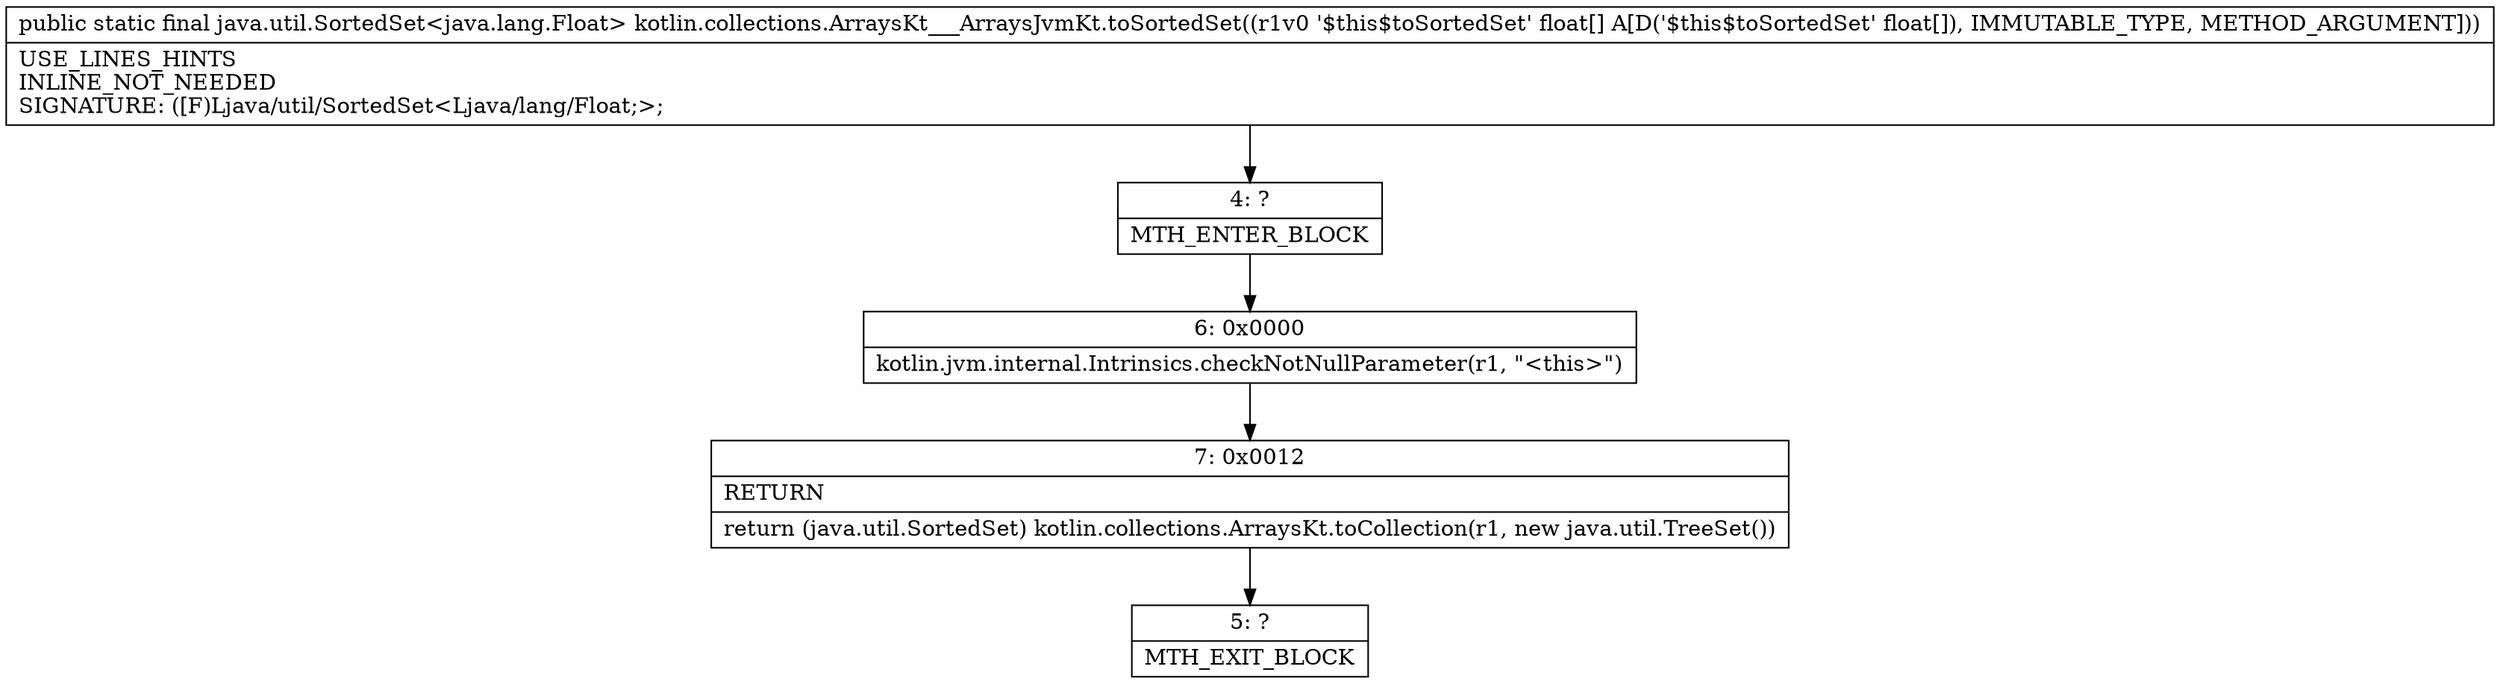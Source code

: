 digraph "CFG forkotlin.collections.ArraysKt___ArraysJvmKt.toSortedSet([F)Ljava\/util\/SortedSet;" {
Node_4 [shape=record,label="{4\:\ ?|MTH_ENTER_BLOCK\l}"];
Node_6 [shape=record,label="{6\:\ 0x0000|kotlin.jvm.internal.Intrinsics.checkNotNullParameter(r1, \"\<this\>\")\l}"];
Node_7 [shape=record,label="{7\:\ 0x0012|RETURN\l|return (java.util.SortedSet) kotlin.collections.ArraysKt.toCollection(r1, new java.util.TreeSet())\l}"];
Node_5 [shape=record,label="{5\:\ ?|MTH_EXIT_BLOCK\l}"];
MethodNode[shape=record,label="{public static final java.util.SortedSet\<java.lang.Float\> kotlin.collections.ArraysKt___ArraysJvmKt.toSortedSet((r1v0 '$this$toSortedSet' float[] A[D('$this$toSortedSet' float[]), IMMUTABLE_TYPE, METHOD_ARGUMENT]))  | USE_LINES_HINTS\lINLINE_NOT_NEEDED\lSIGNATURE: ([F)Ljava\/util\/SortedSet\<Ljava\/lang\/Float;\>;\l}"];
MethodNode -> Node_4;Node_4 -> Node_6;
Node_6 -> Node_7;
Node_7 -> Node_5;
}

